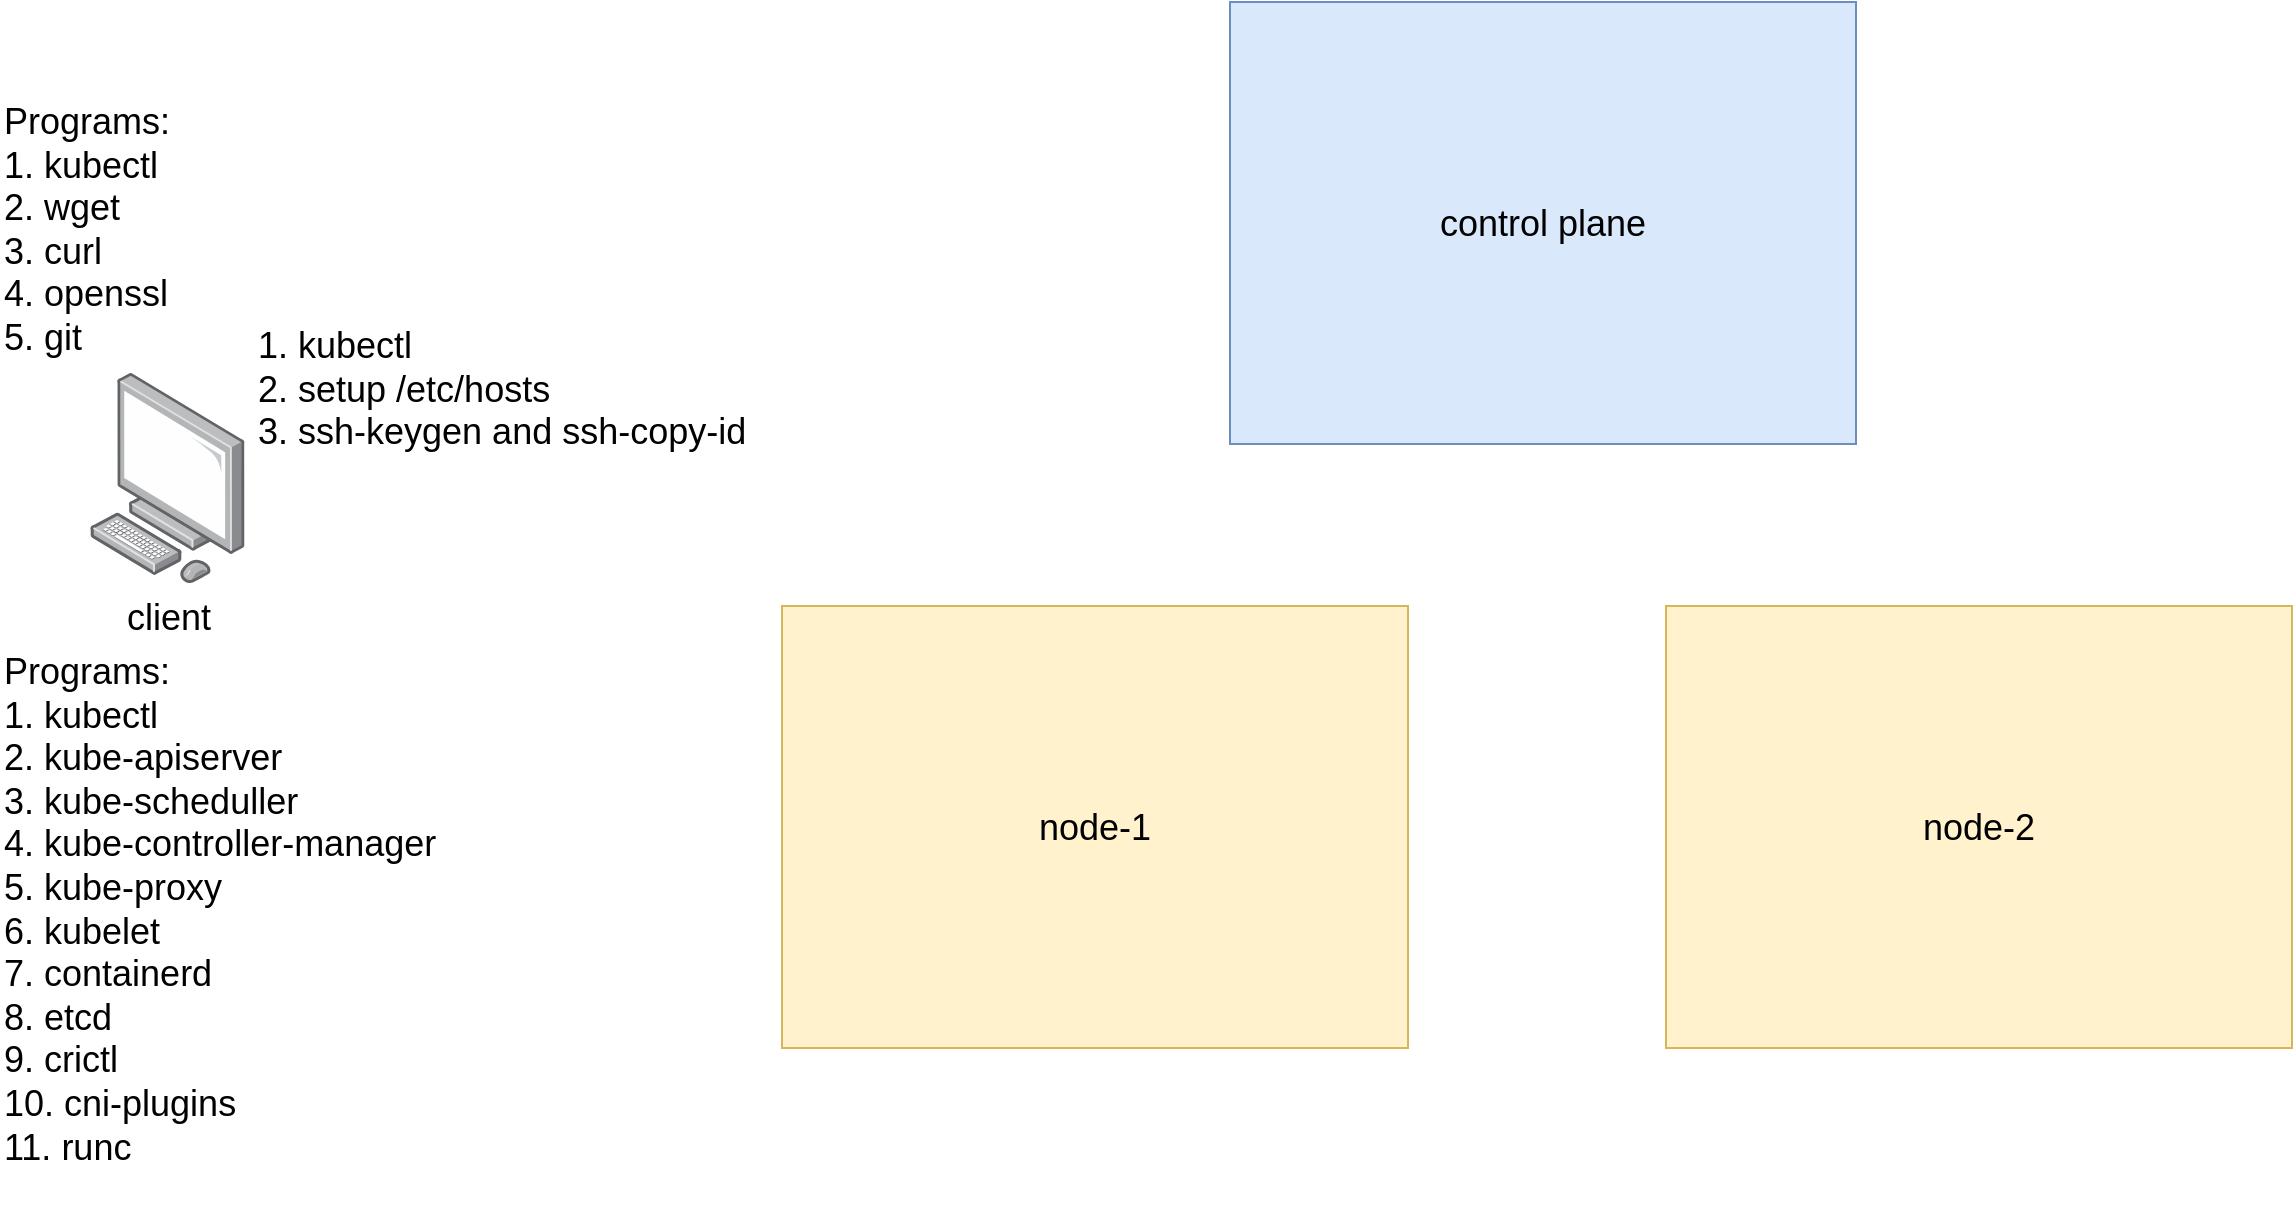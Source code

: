 <mxfile version="24.7.7">
  <diagram name="Page-1" id="rB7B3hEFGEXQuDjA_MlF">
    <mxGraphModel dx="1594" dy="731" grid="0" gridSize="10" guides="1" tooltips="1" connect="1" arrows="1" fold="1" page="0" pageScale="1" pageWidth="850" pageHeight="1100" math="0" shadow="0">
      <root>
        <mxCell id="0" />
        <mxCell id="1" parent="0" />
        <mxCell id="hgjOSzsFx60487FXQjRU-1" value="&lt;font style=&quot;font-size: 18px;&quot;&gt;control plane&lt;/font&gt;" style="rounded=0;whiteSpace=wrap;html=1;fillColor=#dae8fc;strokeColor=#6c8ebf;" vertex="1" parent="1">
          <mxGeometry x="462" y="16" width="313" height="221" as="geometry" />
        </mxCell>
        <mxCell id="hgjOSzsFx60487FXQjRU-3" value="&lt;span style=&quot;font-size: 18px;&quot;&gt;node-1&lt;/span&gt;" style="rounded=0;whiteSpace=wrap;html=1;fillColor=#fff2cc;strokeColor=#d6b656;" vertex="1" parent="1">
          <mxGeometry x="238" y="318" width="313" height="221" as="geometry" />
        </mxCell>
        <mxCell id="hgjOSzsFx60487FXQjRU-4" value="&lt;span style=&quot;font-size: 18px;&quot;&gt;node-2&lt;/span&gt;" style="rounded=0;whiteSpace=wrap;html=1;fillColor=#fff2cc;strokeColor=#d6b656;" vertex="1" parent="1">
          <mxGeometry x="680" y="318" width="313" height="221" as="geometry" />
        </mxCell>
        <mxCell id="hgjOSzsFx60487FXQjRU-7" value="&lt;font style=&quot;font-size: 18px;&quot;&gt;client&lt;/font&gt;" style="image;points=[];aspect=fixed;html=1;align=center;shadow=0;dashed=0;image=img/lib/allied_telesis/computer_and_terminals/Personal_Computer.svg;" vertex="1" parent="1">
          <mxGeometry x="-108" y="201.5" width="77.48" height="105" as="geometry" />
        </mxCell>
        <mxCell id="hgjOSzsFx60487FXQjRU-9" value="Programs:&lt;div&gt;1. kubectl&lt;/div&gt;&lt;div&gt;2. kube-apiserver&lt;/div&gt;&lt;div&gt;3. kube-scheduller&lt;/div&gt;&lt;div&gt;4. kube-controller-manager&lt;/div&gt;&lt;div&gt;5. kube-proxy&lt;/div&gt;&lt;div&gt;6. kubelet&lt;/div&gt;&lt;div&gt;7. containerd&lt;/div&gt;&lt;div&gt;8. etcd&lt;/div&gt;&lt;div&gt;9. crictl&lt;/div&gt;&lt;div&gt;10. cni-plugins&lt;/div&gt;&lt;div&gt;11. runc&lt;/div&gt;&lt;div&gt;&lt;br&gt;&lt;/div&gt;" style="text;html=1;align=left;verticalAlign=top;whiteSpace=wrap;rounded=0;strokeWidth=1;fontSize=18;" vertex="1" parent="1">
          <mxGeometry x="-153" y="334" width="306" height="285" as="geometry" />
        </mxCell>
        <mxCell id="hgjOSzsFx60487FXQjRU-11" value="Programs:&lt;div&gt;1. kubectl&lt;/div&gt;&lt;div&gt;2. wget&lt;/div&gt;&lt;div&gt;3. curl&lt;/div&gt;&lt;div&gt;4. openssl&lt;/div&gt;&lt;div&gt;5. git&lt;/div&gt;" style="text;html=1;align=left;verticalAlign=top;whiteSpace=wrap;rounded=0;strokeWidth=1;fontSize=18;" vertex="1" parent="1">
          <mxGeometry x="-153" y="59" width="110" height="157" as="geometry" />
        </mxCell>
        <mxCell id="hgjOSzsFx60487FXQjRU-12" value="&lt;div style=&quot;forced-color-adjust: none; color: rgb(0, 0, 0); font-family: Helvetica; font-size: 18px; font-style: normal; font-variant-ligatures: normal; font-variant-caps: normal; font-weight: 400; letter-spacing: normal; orphans: 2; text-align: left; text-indent: 0px; text-transform: none; widows: 2; word-spacing: 0px; -webkit-text-stroke-width: 0px; white-space: normal; background-color: rgb(255, 255, 255); text-decoration-thickness: initial; text-decoration-style: initial; text-decoration-color: initial;&quot;&gt;1. kubectl&lt;/div&gt;&lt;div style=&quot;forced-color-adjust: none; color: rgb(0, 0, 0); font-family: Helvetica; font-size: 18px; font-style: normal; font-variant-ligatures: normal; font-variant-caps: normal; font-weight: 400; letter-spacing: normal; orphans: 2; text-align: left; text-indent: 0px; text-transform: none; widows: 2; word-spacing: 0px; -webkit-text-stroke-width: 0px; white-space: normal; background-color: rgb(255, 255, 255); text-decoration-thickness: initial; text-decoration-style: initial; text-decoration-color: initial;&quot;&gt;2. setup /etc/hosts&lt;/div&gt;&lt;div style=&quot;forced-color-adjust: none; color: rgb(0, 0, 0); font-family: Helvetica; font-size: 18px; font-style: normal; font-variant-ligatures: normal; font-variant-caps: normal; font-weight: 400; letter-spacing: normal; orphans: 2; text-align: left; text-indent: 0px; text-transform: none; widows: 2; word-spacing: 0px; -webkit-text-stroke-width: 0px; white-space: normal; background-color: rgb(255, 255, 255); text-decoration-thickness: initial; text-decoration-style: initial; text-decoration-color: initial;&quot;&gt;3. ssh-keygen and ssh-copy-id&lt;/div&gt;" style="text;whiteSpace=wrap;html=1;" vertex="1" parent="1">
          <mxGeometry x="-26" y="171" width="264" height="160" as="geometry" />
        </mxCell>
      </root>
    </mxGraphModel>
  </diagram>
</mxfile>
